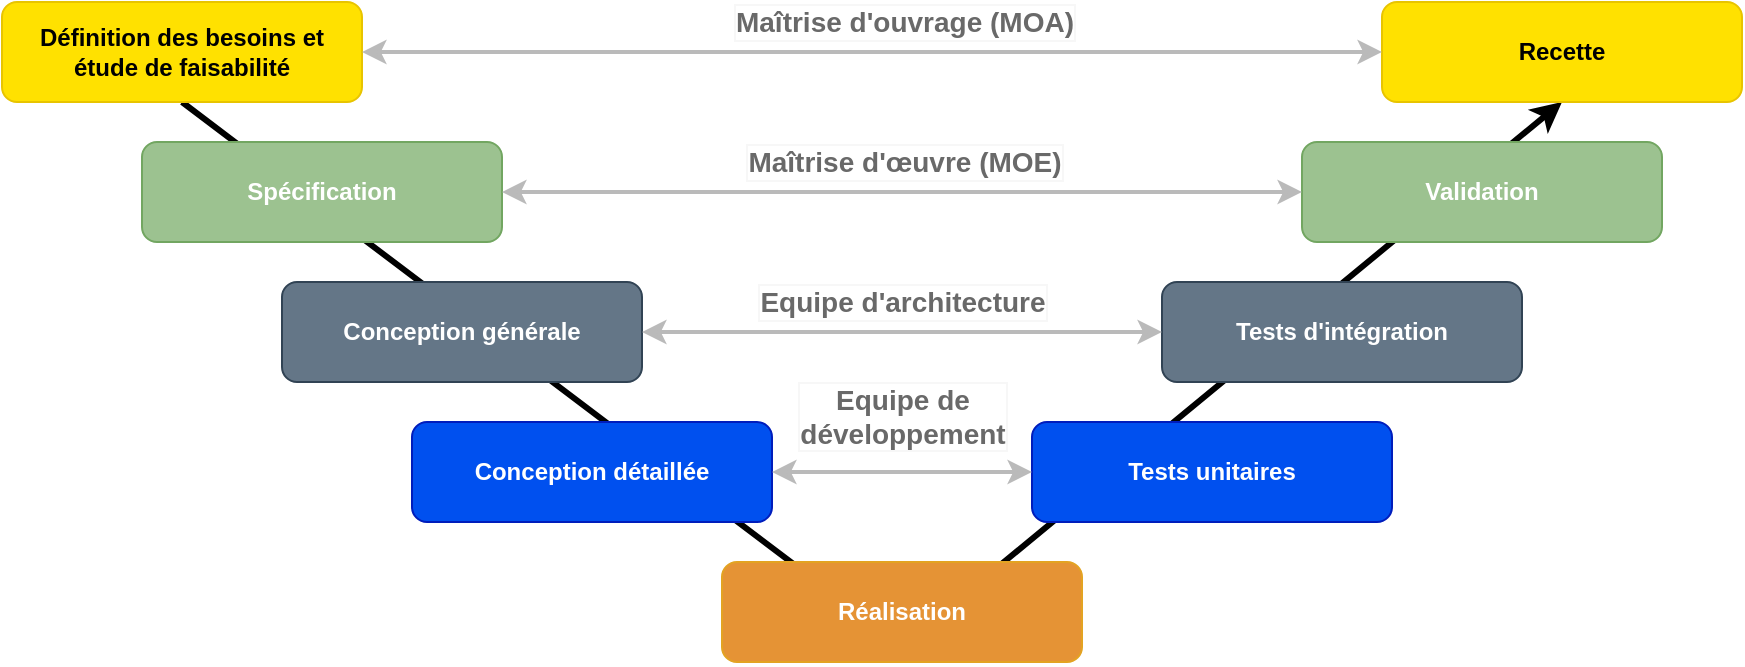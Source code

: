 <mxfile version="20.8.10" type="device"><diagram name="Page-1" id="9b3nNaTiftUTvG_3_gFj"><mxGraphModel dx="1036" dy="654" grid="1" gridSize="10" guides="1" tooltips="1" connect="1" arrows="1" fold="1" page="1" pageScale="1" pageWidth="827" pageHeight="1169" math="0" shadow="0"><root><mxCell id="0"/><mxCell id="1" parent="0"/><mxCell id="eLn2g1gNUvZ1OSXFxSni-25" value="" style="endArrow=none;html=1;rounded=0;strokeWidth=3;fontSize=14;entryX=0.5;entryY=1;entryDx=0;entryDy=0;exitX=0.5;exitY=1;exitDx=0;exitDy=0;startArrow=classic;startFill=1;" edge="1" parent="1" source="eLn2g1gNUvZ1OSXFxSni-15" target="eLn2g1gNUvZ1OSXFxSni-1"><mxGeometry width="50" height="50" relative="1" as="geometry"><mxPoint x="840" y="302" as="sourcePoint"/><mxPoint x="150" y="302" as="targetPoint"/><Array as="points"><mxPoint x="510" y="562"/></Array></mxGeometry></mxCell><mxCell id="eLn2g1gNUvZ1OSXFxSni-1" value="&lt;b&gt;Définition des besoins et &lt;br&gt;étude de faisabilité&lt;/b&gt;" style="rounded=1;whiteSpace=wrap;html=1;strokeColor=#E8C400;fillColor=#FFE100;fontColor=#000000;" vertex="1" parent="1"><mxGeometry x="60" y="240" width="180" height="50" as="geometry"/></mxCell><mxCell id="eLn2g1gNUvZ1OSXFxSni-3" value="Spécification" style="rounded=1;whiteSpace=wrap;html=1;strokeColor=#72A661;fillColor=#9CC290;fontColor=#ffffff;fontStyle=1" vertex="1" parent="1"><mxGeometry x="130" y="310" width="180" height="50" as="geometry"/></mxCell><mxCell id="eLn2g1gNUvZ1OSXFxSni-4" value="Conception générale" style="rounded=1;whiteSpace=wrap;html=1;strokeColor=#314354;fillColor=#647687;fontColor=#ffffff;fontStyle=1" vertex="1" parent="1"><mxGeometry x="200" y="380" width="180" height="50" as="geometry"/></mxCell><mxCell id="eLn2g1gNUvZ1OSXFxSni-5" value="Conception détaillée" style="rounded=1;whiteSpace=wrap;html=1;strokeColor=#001DBC;fillColor=#0050ef;fontColor=#ffffff;fontStyle=1" vertex="1" parent="1"><mxGeometry x="265" y="450" width="180" height="50" as="geometry"/></mxCell><mxCell id="eLn2g1gNUvZ1OSXFxSni-6" value="&lt;font color=&quot;#ffffff&quot;&gt;&lt;b&gt;Réalisation&lt;/b&gt;&lt;/font&gt;" style="rounded=1;whiteSpace=wrap;html=1;strokeColor=#E3A322;fillColor=#E59335;fontColor=#ffffff;" vertex="1" parent="1"><mxGeometry x="420" y="520" width="180" height="50" as="geometry"/></mxCell><mxCell id="eLn2g1gNUvZ1OSXFxSni-12" value="Tests unitaires" style="rounded=1;whiteSpace=wrap;html=1;strokeColor=#001DBC;fillColor=#0050ef;fontColor=#ffffff;fontStyle=1" vertex="1" parent="1"><mxGeometry x="575" y="450" width="180" height="50" as="geometry"/></mxCell><mxCell id="eLn2g1gNUvZ1OSXFxSni-13" value="Tests d'intégration" style="rounded=1;whiteSpace=wrap;html=1;strokeColor=#314354;fillColor=#647687;fontColor=#ffffff;fontStyle=1" vertex="1" parent="1"><mxGeometry x="640" y="380" width="180" height="50" as="geometry"/></mxCell><mxCell id="eLn2g1gNUvZ1OSXFxSni-14" value="Validation" style="rounded=1;whiteSpace=wrap;html=1;strokeColor=#72A661;fillColor=#9CC290;fontColor=#ffffff;fontStyle=1" vertex="1" parent="1"><mxGeometry x="710" y="310" width="180" height="50" as="geometry"/></mxCell><mxCell id="eLn2g1gNUvZ1OSXFxSni-15" value="&lt;b&gt;Recette&lt;/b&gt;" style="rounded=1;whiteSpace=wrap;html=1;strokeColor=#E8C400;fillColor=#FFE100;fontColor=#000000;" vertex="1" parent="1"><mxGeometry x="750" y="240" width="180" height="50" as="geometry"/></mxCell><mxCell id="eLn2g1gNUvZ1OSXFxSni-16" value="" style="endArrow=classic;startArrow=classic;html=1;rounded=0;exitX=1;exitY=0.5;exitDx=0;exitDy=0;entryX=0;entryY=0.5;entryDx=0;entryDy=0;strokeWidth=2;strokeColor=#BABABA;" edge="1" parent="1" source="eLn2g1gNUvZ1OSXFxSni-5" target="eLn2g1gNUvZ1OSXFxSni-12"><mxGeometry width="50" height="50" relative="1" as="geometry"><mxPoint x="530" y="370" as="sourcePoint"/><mxPoint x="580" y="320" as="targetPoint"/></mxGeometry></mxCell><mxCell id="eLn2g1gNUvZ1OSXFxSni-18" value="" style="endArrow=classic;startArrow=classic;html=1;rounded=0;exitX=1;exitY=0.5;exitDx=0;exitDy=0;entryX=0;entryY=0.5;entryDx=0;entryDy=0;strokeWidth=2;strokeColor=#BABABA;" edge="1" parent="1" source="eLn2g1gNUvZ1OSXFxSni-4" target="eLn2g1gNUvZ1OSXFxSni-13"><mxGeometry width="50" height="50" relative="1" as="geometry"><mxPoint x="455" y="404.5" as="sourcePoint"/><mxPoint x="585" y="404.5" as="targetPoint"/></mxGeometry></mxCell><mxCell id="eLn2g1gNUvZ1OSXFxSni-19" value="" style="endArrow=classic;startArrow=classic;html=1;rounded=0;exitX=1;exitY=0.5;exitDx=0;exitDy=0;entryX=0;entryY=0.5;entryDx=0;entryDy=0;strokeWidth=2;strokeColor=#BABABA;" edge="1" parent="1" source="eLn2g1gNUvZ1OSXFxSni-3" target="eLn2g1gNUvZ1OSXFxSni-14"><mxGeometry width="50" height="50" relative="1" as="geometry"><mxPoint x="400" y="334.5" as="sourcePoint"/><mxPoint x="660" y="334.5" as="targetPoint"/></mxGeometry></mxCell><mxCell id="eLn2g1gNUvZ1OSXFxSni-20" value="&lt;font style=&quot;font-size: 14px;&quot;&gt;&lt;b&gt;&lt;font style=&quot;font-size: 14px;&quot;&gt;Maîtrise d'&lt;/font&gt;&lt;/b&gt;&lt;b&gt;œuvre (MOE)&lt;/b&gt;&lt;/font&gt;" style="edgeLabel;html=1;align=center;verticalAlign=middle;resizable=0;points=[];labelBorderColor=#F7F7F7;spacing=8;spacingLeft=0;labelBackgroundColor=default;fontColor=#696969;" vertex="1" connectable="0" parent="eLn2g1gNUvZ1OSXFxSni-19"><mxGeometry x="-0.293" relative="1" as="geometry"><mxPoint x="59" y="-15" as="offset"/></mxGeometry></mxCell><mxCell id="eLn2g1gNUvZ1OSXFxSni-21" value="" style="endArrow=classic;startArrow=classic;html=1;rounded=0;exitX=1;exitY=0.5;exitDx=0;exitDy=0;entryX=0;entryY=0.5;entryDx=0;entryDy=0;strokeWidth=2;strokeColor=#BABABA;" edge="1" parent="1" source="eLn2g1gNUvZ1OSXFxSni-1" target="eLn2g1gNUvZ1OSXFxSni-15"><mxGeometry width="50" height="50" relative="1" as="geometry"><mxPoint x="310" y="264.5" as="sourcePoint"/><mxPoint x="710" y="264.5" as="targetPoint"/></mxGeometry></mxCell><mxCell id="eLn2g1gNUvZ1OSXFxSni-22" value="&lt;font style=&quot;font-size: 14px;&quot;&gt;&lt;b&gt;&lt;font style=&quot;font-size: 14px;&quot;&gt;Maîtrise d'ouvrage (MOA)&lt;/font&gt;&lt;/b&gt;&lt;/font&gt;" style="edgeLabel;html=1;align=center;verticalAlign=middle;resizable=0;points=[];labelBorderColor=#F7F7F7;spacing=8;spacingLeft=0;labelBackgroundColor=default;fontColor=#696969;" vertex="1" connectable="0" parent="eLn2g1gNUvZ1OSXFxSni-21"><mxGeometry x="-0.293" relative="1" as="geometry"><mxPoint x="90" y="-15" as="offset"/></mxGeometry></mxCell><mxCell id="eLn2g1gNUvZ1OSXFxSni-23" value="&lt;span style=&quot;font-size: 14px;&quot;&gt;&lt;b&gt;Equipe d'architecture&lt;/b&gt;&lt;/span&gt;" style="edgeLabel;html=1;align=center;verticalAlign=middle;resizable=0;points=[];labelBorderColor=#F7F7F7;spacing=8;spacingLeft=0;labelBackgroundColor=default;fontColor=#696969;" vertex="1" connectable="0" parent="1"><mxGeometry x="510" y="390" as="geometry"/></mxCell><mxCell id="eLn2g1gNUvZ1OSXFxSni-24" value="&lt;span style=&quot;font-size: 14px;&quot;&gt;&lt;b&gt;Equipe de&lt;br&gt;développement&lt;br&gt;&lt;/b&gt;&lt;/span&gt;" style="edgeLabel;html=1;align=center;verticalAlign=middle;resizable=0;points=[];labelBorderColor=#F7F7F7;spacing=8;spacingLeft=0;labelBackgroundColor=default;fontColor=#696969;" vertex="1" connectable="0" parent="1"><mxGeometry x="510" y="447" as="geometry"/></mxCell></root></mxGraphModel></diagram></mxfile>